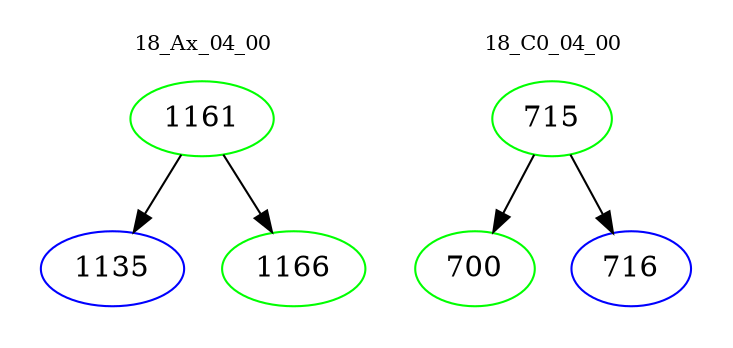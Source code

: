 digraph{
subgraph cluster_0 {
color = white
label = "18_Ax_04_00";
fontsize=10;
T0_1161 [label="1161", color="green"]
T0_1161 -> T0_1135 [color="black"]
T0_1135 [label="1135", color="blue"]
T0_1161 -> T0_1166 [color="black"]
T0_1166 [label="1166", color="green"]
}
subgraph cluster_1 {
color = white
label = "18_C0_04_00";
fontsize=10;
T1_715 [label="715", color="green"]
T1_715 -> T1_700 [color="black"]
T1_700 [label="700", color="green"]
T1_715 -> T1_716 [color="black"]
T1_716 [label="716", color="blue"]
}
}
